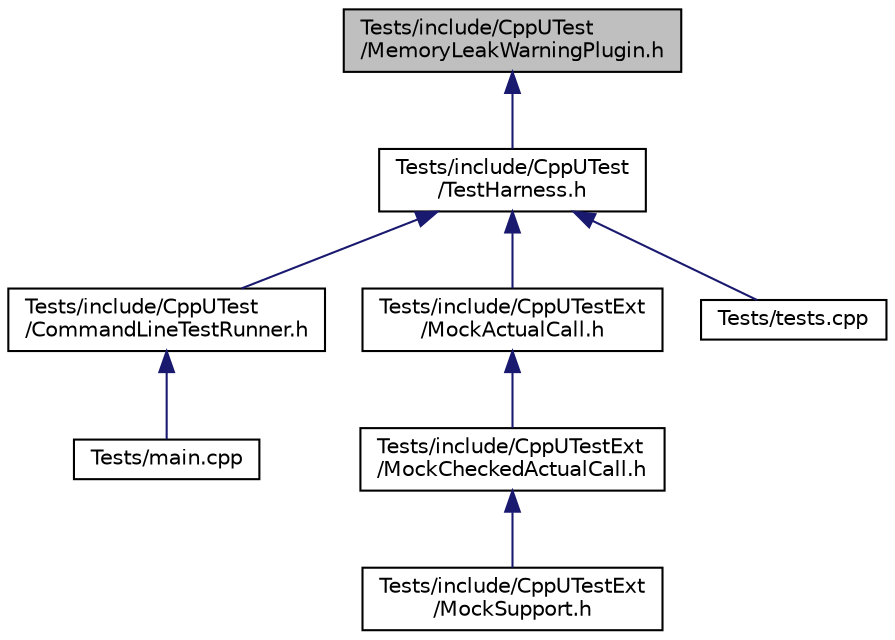 digraph "Tests/include/CppUTest/MemoryLeakWarningPlugin.h"
{
 // LATEX_PDF_SIZE
  edge [fontname="Helvetica",fontsize="10",labelfontname="Helvetica",labelfontsize="10"];
  node [fontname="Helvetica",fontsize="10",shape=record];
  Node1 [label="Tests/include/CppUTest\l/MemoryLeakWarningPlugin.h",height=0.2,width=0.4,color="black", fillcolor="grey75", style="filled", fontcolor="black",tooltip=" "];
  Node1 -> Node2 [dir="back",color="midnightblue",fontsize="10",style="solid",fontname="Helvetica"];
  Node2 [label="Tests/include/CppUTest\l/TestHarness.h",height=0.2,width=0.4,color="black", fillcolor="white", style="filled",URL="$TestHarness_8h.html",tooltip=" "];
  Node2 -> Node3 [dir="back",color="midnightblue",fontsize="10",style="solid",fontname="Helvetica"];
  Node3 [label="Tests/include/CppUTest\l/CommandLineTestRunner.h",height=0.2,width=0.4,color="black", fillcolor="white", style="filled",URL="$CommandLineTestRunner_8h.html",tooltip=" "];
  Node3 -> Node4 [dir="back",color="midnightblue",fontsize="10",style="solid",fontname="Helvetica"];
  Node4 [label="Tests/main.cpp",height=0.2,width=0.4,color="black", fillcolor="white", style="filled",URL="$main_8cpp.html",tooltip=" "];
  Node2 -> Node5 [dir="back",color="midnightblue",fontsize="10",style="solid",fontname="Helvetica"];
  Node5 [label="Tests/include/CppUTestExt\l/MockActualCall.h",height=0.2,width=0.4,color="black", fillcolor="white", style="filled",URL="$MockActualCall_8h.html",tooltip=" "];
  Node5 -> Node6 [dir="back",color="midnightblue",fontsize="10",style="solid",fontname="Helvetica"];
  Node6 [label="Tests/include/CppUTestExt\l/MockCheckedActualCall.h",height=0.2,width=0.4,color="black", fillcolor="white", style="filled",URL="$MockCheckedActualCall_8h.html",tooltip=" "];
  Node6 -> Node7 [dir="back",color="midnightblue",fontsize="10",style="solid",fontname="Helvetica"];
  Node7 [label="Tests/include/CppUTestExt\l/MockSupport.h",height=0.2,width=0.4,color="black", fillcolor="white", style="filled",URL="$MockSupport_8h.html",tooltip=" "];
  Node2 -> Node8 [dir="back",color="midnightblue",fontsize="10",style="solid",fontname="Helvetica"];
  Node8 [label="Tests/tests.cpp",height=0.2,width=0.4,color="black", fillcolor="white", style="filled",URL="$tests_8cpp.html",tooltip=" "];
}
